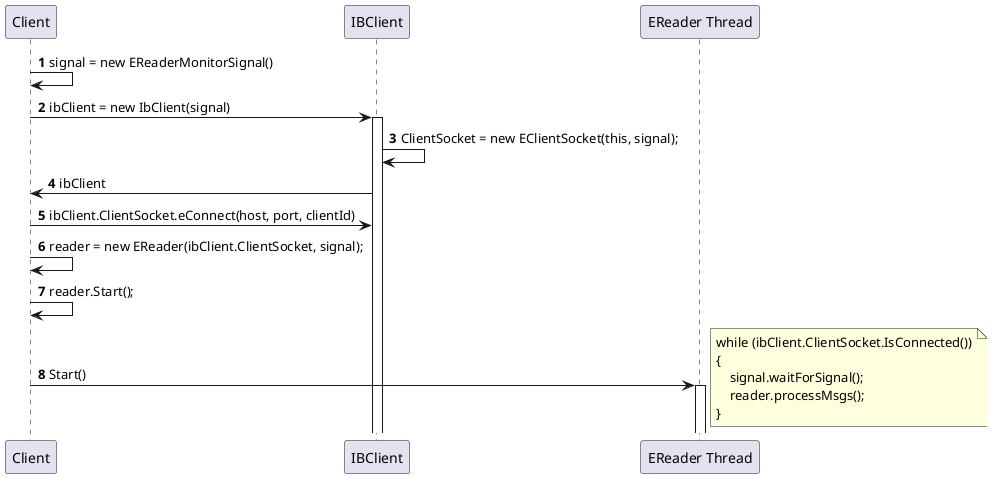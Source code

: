 @startuml eConnect

autonumber

participant "Client" as c
participant "IBClient" as ibc
participant "EReader Thread" as ert

c -> c : signal = new EReaderMonitorSignal()
c-> ibc : ibClient = new IbClient(signal)
activate ibc
ibc -> ibc : ClientSocket = new EClientSocket(this, signal);
ibc -> c : ibClient

c -> ibc : ibClient.ClientSocket.eConnect(host, port, clientId)

c -> c : reader = new EReader(ibClient.ClientSocket, signal);
c -> c : reader.Start();

c-> ert : Start()
activate ert
note right
while (ibClient.ClientSocket.IsConnected())
{
    signal.waitForSignal();
    reader.processMsgs();
}
endnote                        

@enduml